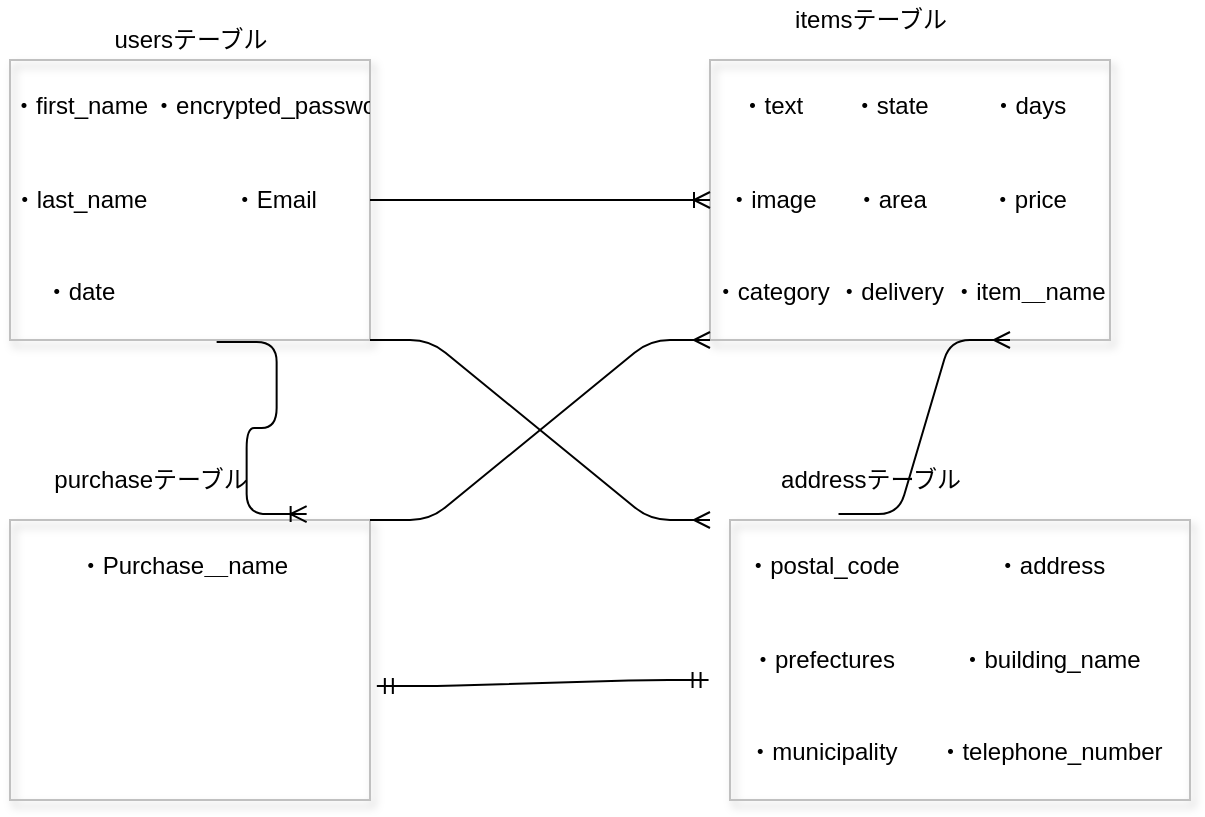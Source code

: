 <mxfile version="13.10.0" type="embed">
    <diagram id="zu1Aftsfi7ZXQbL4UEYw" name="Page-1">
        <mxGraphModel dx="675" dy="388" grid="1" gridSize="10" guides="1" tooltips="1" connect="1" arrows="1" fold="1" page="1" pageScale="1" pageWidth="850" pageHeight="1100" math="0" shadow="0">
            <root>
                <mxCell id="0"/>
                <mxCell id="1" parent="0"/>
                <mxCell id="76" value="&lt;table border=&quot;0&quot; width=&quot;100%&quot; style=&quot;width: 100% ; height: 100% ; border-collapse: collapse&quot;&gt;&lt;tbody&gt;&lt;tr&gt;&lt;td align=&quot;center&quot;&gt;・first_name&lt;br&gt;&lt;/td&gt;&lt;td align=&quot;center&quot;&gt;・encrypted_password&lt;/td&gt;&lt;td align=&quot;center&quot;&gt;&lt;br&gt;&lt;/td&gt;&lt;/tr&gt;&lt;tr&gt;&lt;td align=&quot;center&quot;&gt;・last_name&lt;/td&gt;&lt;td align=&quot;center&quot;&gt;・Email&lt;/td&gt;&lt;td align=&quot;center&quot;&gt;&lt;br&gt;&lt;/td&gt;&lt;/tr&gt;&lt;tr&gt;&lt;td align=&quot;center&quot;&gt;・date&lt;/td&gt;&lt;td align=&quot;center&quot;&gt;&lt;br&gt;&lt;/td&gt;&lt;td align=&quot;center&quot;&gt;&lt;br&gt;&lt;/td&gt;&lt;/tr&gt;&lt;/tbody&gt;&lt;/table&gt;" style="text;html=1;strokeColor=#c0c0c0;fillColor=none;overflow=fill;shadow=1;" vertex="1" parent="1">
                    <mxGeometry x="40" y="130" width="180" height="140" as="geometry"/>
                </mxCell>
                <mxCell id="77" value="&lt;table border=&quot;0&quot; width=&quot;100%&quot; style=&quot;width: 100% ; height: 100% ; border-collapse: collapse&quot;&gt;&lt;tbody&gt;&lt;tr&gt;&lt;td align=&quot;center&quot;&gt;・text&lt;/td&gt;&lt;td align=&quot;center&quot;&gt;・state&lt;/td&gt;&lt;td align=&quot;center&quot;&gt;・days&lt;/td&gt;&lt;/tr&gt;&lt;tr&gt;&lt;td align=&quot;center&quot;&gt;・image&lt;/td&gt;&lt;td align=&quot;center&quot;&gt;・area&lt;/td&gt;&lt;td align=&quot;center&quot;&gt;・price&lt;/td&gt;&lt;/tr&gt;&lt;tr&gt;&lt;td align=&quot;center&quot;&gt;・category&lt;/td&gt;&lt;td align=&quot;center&quot;&gt;・delivery&lt;/td&gt;&lt;td align=&quot;center&quot;&gt;・item＿name&lt;/td&gt;&lt;/tr&gt;&lt;/tbody&gt;&lt;/table&gt;" style="text;html=1;strokeColor=#c0c0c0;fillColor=none;overflow=fill;shadow=1;" vertex="1" parent="1">
                    <mxGeometry x="390" y="130" width="200" height="140" as="geometry"/>
                </mxCell>
                <mxCell id="78" value="&lt;table border=&quot;0&quot; width=&quot;100%&quot; style=&quot;width: 100% ; height: 100% ; border-collapse: collapse&quot;&gt;&lt;tbody&gt;&lt;tr&gt;&lt;td align=&quot;center&quot;&gt;・Purchase＿name&lt;/td&gt;&lt;td align=&quot;center&quot;&gt;&lt;br&gt;&lt;/td&gt;&lt;td align=&quot;center&quot;&gt;&lt;br&gt;&lt;/td&gt;&lt;/tr&gt;&lt;tr&gt;&lt;td align=&quot;center&quot;&gt;&lt;/td&gt;&lt;td align=&quot;center&quot;&gt;&lt;br&gt;&lt;/td&gt;&lt;td align=&quot;center&quot;&gt;&lt;br&gt;&lt;/td&gt;&lt;/tr&gt;&lt;tr&gt;&lt;td align=&quot;center&quot;&gt;&lt;br&gt;&lt;/td&gt;&lt;td align=&quot;center&quot;&gt;&lt;br&gt;&lt;/td&gt;&lt;td align=&quot;center&quot;&gt;&lt;br&gt;&lt;/td&gt;&lt;/tr&gt;&lt;/tbody&gt;&lt;/table&gt;" style="text;html=1;strokeColor=#c0c0c0;fillColor=none;overflow=fill;shadow=1;" vertex="1" parent="1">
                    <mxGeometry x="40" y="360" width="180" height="140" as="geometry"/>
                </mxCell>
                <mxCell id="80" value="usersテーブル" style="text;html=1;align=center;verticalAlign=middle;resizable=0;points=[];autosize=1;" vertex="1" parent="1">
                    <mxGeometry x="85" y="110" width="90" height="20" as="geometry"/>
                </mxCell>
                <mxCell id="81" value="itemsテーブル" style="text;html=1;align=center;verticalAlign=middle;resizable=0;points=[];autosize=1;" vertex="1" parent="1">
                    <mxGeometry x="425" y="100" width="90" height="20" as="geometry"/>
                </mxCell>
                <mxCell id="82" value="purchaseテーブル&lt;br&gt;" style="text;html=1;align=center;verticalAlign=middle;resizable=0;points=[];autosize=1;" vertex="1" parent="1">
                    <mxGeometry x="55" y="330" width="110" height="20" as="geometry"/>
                </mxCell>
                <mxCell id="83" value="addressテーブル" style="text;html=1;align=center;verticalAlign=middle;resizable=0;points=[];autosize=1;" vertex="1" parent="1">
                    <mxGeometry x="420" y="330" width="100" height="20" as="geometry"/>
                </mxCell>
                <mxCell id="84" value="" style="edgeStyle=entityRelationEdgeStyle;fontSize=12;html=1;endArrow=ERoneToMany;exitX=1;exitY=0.5;exitDx=0;exitDy=0;entryX=0;entryY=0.5;entryDx=0;entryDy=0;" edge="1" parent="1" source="76" target="77">
                    <mxGeometry width="100" height="100" relative="1" as="geometry">
                        <mxPoint x="240" y="199.5" as="sourcePoint"/>
                        <mxPoint x="350" y="199.5" as="targetPoint"/>
                    </mxGeometry>
                </mxCell>
                <mxCell id="86" value="" style="edgeStyle=entityRelationEdgeStyle;fontSize=12;html=1;endArrow=ERoneToMany;entryX=0.824;entryY=-0.021;entryDx=0;entryDy=0;entryPerimeter=0;exitX=0.574;exitY=1.007;exitDx=0;exitDy=0;exitPerimeter=0;" edge="1" parent="1" source="76" target="78">
                    <mxGeometry width="100" height="100" relative="1" as="geometry">
                        <mxPoint x="95" y="311.667" as="sourcePoint"/>
                        <mxPoint x="165" y="310" as="targetPoint"/>
                    </mxGeometry>
                </mxCell>
                <mxCell id="88" value="" style="edgeStyle=entityRelationEdgeStyle;fontSize=12;html=1;endArrow=ERmandOne;startArrow=ERmandOne;exitX=1.019;exitY=0.593;exitDx=0;exitDy=0;exitPerimeter=0;entryX=-0.004;entryY=0.571;entryDx=0;entryDy=0;entryPerimeter=0;" edge="1" parent="1" source="78">
                    <mxGeometry width="100" height="100" relative="1" as="geometry">
                        <mxPoint x="250" y="440" as="sourcePoint"/>
                        <mxPoint x="389.28" y="439.94" as="targetPoint"/>
                    </mxGeometry>
                </mxCell>
                <mxCell id="90" value="" style="edgeStyle=entityRelationEdgeStyle;fontSize=12;html=1;endArrow=ERmany;exitX=1;exitY=0;exitDx=0;exitDy=0;entryX=0;entryY=1;entryDx=0;entryDy=0;" edge="1" parent="1" source="78" target="77">
                    <mxGeometry width="100" height="100" relative="1" as="geometry">
                        <mxPoint x="260" y="270" as="sourcePoint"/>
                        <mxPoint x="360" y="270" as="targetPoint"/>
                    </mxGeometry>
                </mxCell>
                <mxCell id="91" value="" style="edgeStyle=entityRelationEdgeStyle;fontSize=12;html=1;endArrow=ERmany;exitX=1;exitY=1;exitDx=0;exitDy=0;entryX=0;entryY=0;entryDx=0;entryDy=0;" edge="1" parent="1" source="76">
                    <mxGeometry width="100" height="100" relative="1" as="geometry">
                        <mxPoint x="250" y="390" as="sourcePoint"/>
                        <mxPoint x="390" y="360" as="targetPoint"/>
                    </mxGeometry>
                </mxCell>
                <mxCell id="92" value="" style="edgeStyle=entityRelationEdgeStyle;fontSize=12;html=1;endArrow=ERmany;exitX=0.357;exitY=-0.021;exitDx=0;exitDy=0;exitPerimeter=0;" edge="1" parent="1">
                    <mxGeometry width="100" height="100" relative="1" as="geometry">
                        <mxPoint x="454.26" y="357.06" as="sourcePoint"/>
                        <mxPoint x="540" y="270" as="targetPoint"/>
                    </mxGeometry>
                </mxCell>
                <mxCell id="93" value="&lt;table border=&quot;0&quot; width=&quot;100%&quot; style=&quot;width: 100% ; height: 100% ; border-collapse: collapse&quot;&gt;&lt;tbody&gt;&lt;tr&gt;&lt;td align=&quot;center&quot;&gt;・postal_code&lt;/td&gt;&lt;td align=&quot;center&quot;&gt;・address&lt;/td&gt;&lt;td align=&quot;center&quot;&gt;&lt;/td&gt;&lt;/tr&gt;&lt;tr&gt;&lt;td align=&quot;center&quot;&gt;・prefectures&lt;/td&gt;&lt;td align=&quot;center&quot;&gt;・building_name&lt;/td&gt;&lt;td align=&quot;center&quot;&gt;&lt;br&gt;&lt;/td&gt;&lt;/tr&gt;&lt;tr&gt;&lt;td align=&quot;center&quot;&gt;・municipality&lt;/td&gt;&lt;td align=&quot;center&quot;&gt;・telephone_number&lt;/td&gt;&lt;td align=&quot;center&quot;&gt;&lt;br&gt;&lt;/td&gt;&lt;/tr&gt;&lt;/tbody&gt;&lt;/table&gt;" style="text;html=1;strokeColor=#c0c0c0;fillColor=none;overflow=fill;shadow=1;" vertex="1" parent="1">
                    <mxGeometry x="400" y="360" width="230" height="140" as="geometry"/>
                </mxCell>
            </root>
        </mxGraphModel>
    </diagram>
</mxfile>